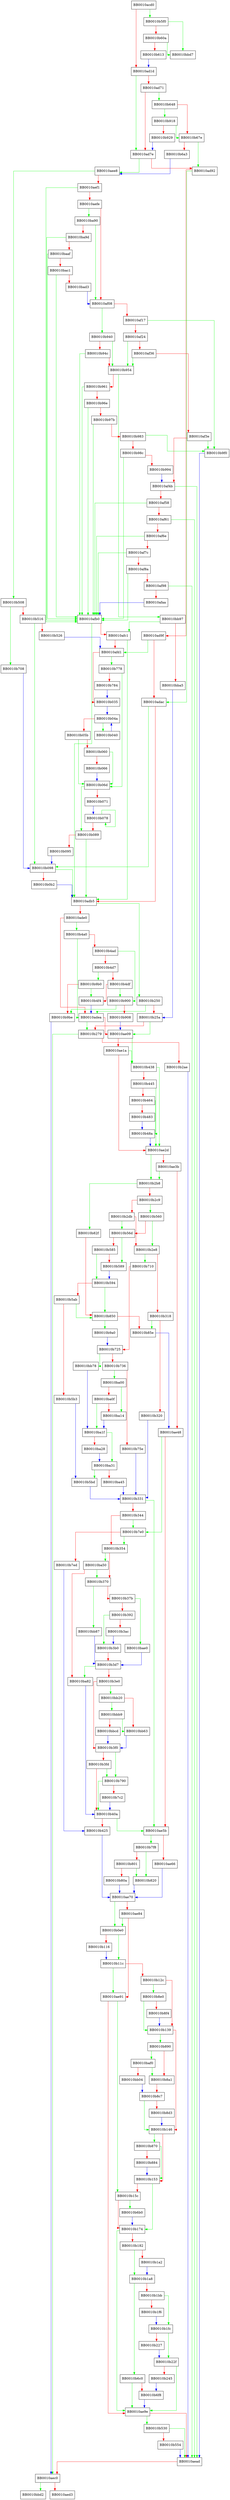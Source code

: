 digraph FUN_0010acd0 {
  node [shape="box"];
  graph [splines=ortho];
  BB0010acd0 -> BB0010b5f0 [color="green"];
  BB0010acd0 -> BB0010ad1d [color="red"];
  BB0010ad1d -> BB0010ad7e [color="green"];
  BB0010ad1d -> BB0010ad71 [color="red"];
  BB0010ad71 -> BB0010b648 [color="green"];
  BB0010ad71 -> BB0010ad7e [color="red"];
  BB0010ad7e -> BB0010aee8 [color="green"];
  BB0010ad7e -> BB0010ad92 [color="red"];
  BB0010ad92 -> BB0010adac [color="green"];
  BB0010ad92 -> BB0010ad9f [color="red"];
  BB0010ad9f -> BB0010afd1 [color="green"];
  BB0010ad9f -> BB0010adac [color="red"];
  BB0010adac -> BB0010b098 [color="green"];
  BB0010adac -> BB0010adb5 [color="red"];
  BB0010adb5 -> BB0010b250 [color="green"];
  BB0010adb5 -> BB0010ade0 [color="red"];
  BB0010ade0 -> BB0010b4a0 [color="green"];
  BB0010ade0 -> BB0010adea [color="red"];
  BB0010adea -> BB0010b279 [color="green"];
  BB0010adea -> BB0010ae09 [color="red"];
  BB0010ae09 -> BB0010b438 [color="green"];
  BB0010ae09 -> BB0010ae1a [color="red"];
  BB0010ae1a -> BB0010b438 [color="green"];
  BB0010ae1a -> BB0010ae2d [color="red"];
  BB0010ae2d -> BB0010b2b8 [color="green"];
  BB0010ae2d -> BB0010ae3b [color="red"];
  BB0010ae3b -> BB0010b2b8 [color="green"];
  BB0010ae3b -> BB0010ae48 [color="red"];
  BB0010ae48 -> BB0010b7e0 [color="green"];
  BB0010ae48 -> BB0010ae5b [color="red"];
  BB0010ae5b -> BB0010b7f8 [color="green"];
  BB0010ae5b -> BB0010ae66 [color="red"];
  BB0010ae66 -> BB0010ae70 [color="blue"];
  BB0010ae70 -> BB0010b0e0 [color="green"];
  BB0010ae70 -> BB0010ae84 [color="red"];
  BB0010ae84 -> BB0010b0e0 [color="green"];
  BB0010ae84 -> BB0010ae91 [color="red"];
  BB0010ae91 -> BB0010b15c [color="green"];
  BB0010ae91 -> BB0010ae9e [color="red"];
  BB0010ae9e -> BB0010b530 [color="green"];
  BB0010ae9e -> BB0010aead [color="red"];
  BB0010aead -> BB0010aec0 [color="red"];
  BB0010aec0 -> BB0010bbd2 [color="green"];
  BB0010aec0 -> BB0010aed3 [color="red"];
  BB0010aee8 -> BB0010b508 [color="green"];
  BB0010aee8 -> BB0010aef1 [color="red"];
  BB0010aef1 -> BB0010afb0 [color="green"];
  BB0010aef1 -> BB0010aefe [color="red"];
  BB0010aefe -> BB0010ba90 [color="green"];
  BB0010aefe -> BB0010af08 [color="red"];
  BB0010af08 -> BB0010b940 [color="green"];
  BB0010af08 -> BB0010af17 [color="red"];
  BB0010af17 -> BB0010b9f0 [color="green"];
  BB0010af17 -> BB0010af24 [color="red"];
  BB0010af24 -> BB0010b954 [color="green"];
  BB0010af24 -> BB0010af36 [color="red"];
  BB0010af36 -> BB0010b954 [color="green"];
  BB0010af36 -> BB0010af3e [color="red"];
  BB0010af3e -> BB0010b9f0 [color="green"];
  BB0010af3e -> BB0010af4b [color="red"];
  BB0010af4b -> BB0010aead [color="green"];
  BB0010af4b -> BB0010af58 [color="red"];
  BB0010af58 -> BB0010afb0 [color="green"];
  BB0010af58 -> BB0010af61 [color="red"];
  BB0010af61 -> BB0010aead [color="green"];
  BB0010af61 -> BB0010af6e [color="red"];
  BB0010af6e -> BB0010afb0 [color="green"];
  BB0010af6e -> BB0010af7c [color="red"];
  BB0010af7c -> BB0010afb0 [color="green"];
  BB0010af7c -> BB0010af8a [color="red"];
  BB0010af8a -> BB0010afb0 [color="green"];
  BB0010af8a -> BB0010af98 [color="red"];
  BB0010af98 -> BB0010aead [color="green"];
  BB0010af98 -> BB0010afaa [color="red"];
  BB0010afaa -> BB0010afb0 [color="blue"];
  BB0010afb0 -> BB0010adb5 [color="green"];
  BB0010afb0 -> BB0010afc1 [color="red"];
  BB0010afc1 -> BB0010adb5 [color="green"];
  BB0010afc1 -> BB0010afd1 [color="red"];
  BB0010afd1 -> BB0010b778 [color="green"];
  BB0010afd1 -> BB0010b035 [color="red"];
  BB0010b035 -> BB0010b04a [color="blue"];
  BB0010b040 -> BB0010b04a [color="blue"];
  BB0010b04a -> BB0010b040 [color="green"];
  BB0010b04a -> BB0010b05b [color="red"];
  BB0010b05b -> BB0010b06d [color="green"];
  BB0010b05b -> BB0010b060 [color="red"];
  BB0010b060 -> BB0010b06d [color="green"];
  BB0010b060 -> BB0010b066 [color="red"];
  BB0010b066 -> BB0010b06d [color="blue"];
  BB0010b06d -> BB0010b089 [color="green"];
  BB0010b06d -> BB0010b071 [color="red"];
  BB0010b071 -> BB0010b078 [color="blue"];
  BB0010b078 -> BB0010b078 [color="green"];
  BB0010b078 -> BB0010b089 [color="red"];
  BB0010b089 -> BB0010adb5 [color="green"];
  BB0010b089 -> BB0010b095 [color="red"];
  BB0010b095 -> BB0010b098 [color="blue"];
  BB0010b098 -> BB0010adb5 [color="green"];
  BB0010b098 -> BB0010b0b2 [color="red"];
  BB0010b0b2 -> BB0010adb5 [color="blue"];
  BB0010b0e0 -> BB0010b11c [color="green"];
  BB0010b0e0 -> BB0010b116 [color="red"];
  BB0010b116 -> BB0010b11c [color="blue"];
  BB0010b11c -> BB0010ae91 [color="green"];
  BB0010b11c -> BB0010b12c [color="red"];
  BB0010b12c -> BB0010b8e0 [color="green"];
  BB0010b12c -> BB0010b139 [color="red"];
  BB0010b139 -> BB0010b890 [color="green"];
  BB0010b139 -> BB0010b146 [color="red"];
  BB0010b146 -> BB0010b870 [color="green"];
  BB0010b146 -> BB0010b153 [color="red"];
  BB0010b153 -> BB0010b174 [color="green"];
  BB0010b153 -> BB0010b15c [color="red"];
  BB0010b15c -> BB0010b6b0 [color="green"];
  BB0010b15c -> BB0010b174 [color="red"];
  BB0010b174 -> BB0010ae9e [color="green"];
  BB0010b174 -> BB0010b182 [color="red"];
  BB0010b182 -> BB0010b1a8 [color="green"];
  BB0010b182 -> BB0010b1a2 [color="red"];
  BB0010b1a2 -> BB0010b1a8 [color="blue"];
  BB0010b1a8 -> BB0010b6c0 [color="green"];
  BB0010b1a8 -> BB0010b1bb [color="red"];
  BB0010b1bb -> BB0010b1fc [color="green"];
  BB0010b1bb -> BB0010b1f6 [color="red"];
  BB0010b1f6 -> BB0010b1fc [color="blue"];
  BB0010b1fc -> BB0010b22f [color="green"];
  BB0010b1fc -> BB0010b227 [color="red"];
  BB0010b227 -> BB0010b22f [color="blue"];
  BB0010b22f -> BB0010ae9e [color="green"];
  BB0010b22f -> BB0010b245 [color="red"];
  BB0010b245 -> BB0010b6f8 [color="blue"];
  BB0010b250 -> BB0010adea [color="green"];
  BB0010b250 -> BB0010b25a [color="red"];
  BB0010b25a -> BB0010ae09 [color="green"];
  BB0010b25a -> BB0010b279 [color="red"];
  BB0010b279 -> BB0010aec0 [color="green"];
  BB0010b279 -> BB0010b2ae [color="red"];
  BB0010b2ae -> BB0010aead [color="blue"];
  BB0010b2b8 -> BB0010b82f [color="green"];
  BB0010b2b8 -> BB0010b2c9 [color="red"];
  BB0010b2c9 -> BB0010b560 [color="green"];
  BB0010b2c9 -> BB0010b2db [color="red"];
  BB0010b2db -> BB0010b56d [color="green"];
  BB0010b2db -> BB0010b2e8 [color="red"];
  BB0010b2e8 -> BB0010b710 [color="green"];
  BB0010b2e8 -> BB0010b318 [color="red"];
  BB0010b318 -> BB0010b85e [color="green"];
  BB0010b318 -> BB0010b320 [color="red"];
  BB0010b320 -> BB0010b331 [color="blue"];
  BB0010b331 -> BB0010ae5b [color="green"];
  BB0010b331 -> BB0010b344 [color="red"];
  BB0010b344 -> BB0010b7e0 [color="green"];
  BB0010b344 -> BB0010b354 [color="red"];
  BB0010b354 -> BB0010ba50 [color="green"];
  BB0010b354 -> BB0010b370 [color="red"];
  BB0010b370 -> BB0010bb87 [color="green"];
  BB0010b370 -> BB0010b37b [color="red"];
  BB0010b37b -> BB0010bae0 [color="green"];
  BB0010b37b -> BB0010b392 [color="red"];
  BB0010b392 -> BB0010b3b0 [color="green"];
  BB0010b392 -> BB0010b3ac [color="red"];
  BB0010b3ac -> BB0010b3b0 [color="blue"];
  BB0010b3b0 -> BB0010b3d7 [color="red"];
  BB0010b3d7 -> BB0010ba82 [color="green"];
  BB0010b3d7 -> BB0010b3e0 [color="red"];
  BB0010b3e0 -> BB0010bb20 [color="green"];
  BB0010b3e0 -> BB0010b3f0 [color="red"];
  BB0010b3f0 -> BB0010b790 [color="green"];
  BB0010b3f0 -> BB0010b3fd [color="red"];
  BB0010b3fd -> BB0010b790 [color="green"];
  BB0010b3fd -> BB0010b40a [color="red"];
  BB0010b40a -> BB0010ae5b [color="green"];
  BB0010b40a -> BB0010b425 [color="red"];
  BB0010b425 -> BB0010ae70 [color="blue"];
  BB0010b438 -> BB0010ae2d [color="green"];
  BB0010b438 -> BB0010b445 [color="red"];
  BB0010b445 -> BB0010ae2d [color="green"];
  BB0010b445 -> BB0010b464 [color="red"];
  BB0010b464 -> BB0010b48a [color="green"];
  BB0010b464 -> BB0010b483 [color="red"];
  BB0010b483 -> BB0010b48a [color="blue"];
  BB0010b48a -> BB0010ae2d [color="blue"];
  BB0010b4a0 -> BB0010adea [color="green"];
  BB0010b4a0 -> BB0010b4ad [color="red"];
  BB0010b4ad -> BB0010b900 [color="green"];
  BB0010b4ad -> BB0010b4d7 [color="red"];
  BB0010b4d7 -> BB0010b9b0 [color="green"];
  BB0010b4d7 -> BB0010b4df [color="red"];
  BB0010b4df -> BB0010b900 [color="green"];
  BB0010b4df -> BB0010b4f4 [color="red"];
  BB0010b4f4 -> BB0010adea [color="blue"];
  BB0010b508 -> BB0010b708 [color="green"];
  BB0010b508 -> BB0010b516 [color="red"];
  BB0010b516 -> BB0010b098 [color="green"];
  BB0010b516 -> BB0010b526 [color="red"];
  BB0010b526 -> BB0010afd1 [color="blue"];
  BB0010b530 -> BB0010aead [color="green"];
  BB0010b530 -> BB0010b554 [color="red"];
  BB0010b554 -> BB0010aead [color="blue"];
  BB0010b560 -> BB0010b2e8 [color="green"];
  BB0010b560 -> BB0010b56d [color="red"];
  BB0010b56d -> BB0010b589 [color="green"];
  BB0010b56d -> BB0010b585 [color="red"];
  BB0010b585 -> BB0010b594 [color="green"];
  BB0010b585 -> BB0010b589 [color="red"];
  BB0010b589 -> BB0010b594 [color="blue"];
  BB0010b594 -> BB0010b850 [color="green"];
  BB0010b594 -> BB0010b5ab [color="red"];
  BB0010b5ab -> BB0010b850 [color="green"];
  BB0010b5ab -> BB0010b5b3 [color="red"];
  BB0010b5b3 -> BB0010b5bd [color="blue"];
  BB0010b5bd -> BB0010b331 [color="blue"];
  BB0010b5f0 -> BB0010bbd7 [color="green"];
  BB0010b5f0 -> BB0010b60a [color="red"];
  BB0010b60a -> BB0010bbd7 [color="green"];
  BB0010b60a -> BB0010b613 [color="red"];
  BB0010b613 -> BB0010ad1d [color="blue"];
  BB0010b648 -> BB0010b918 [color="green"];
  BB0010b648 -> BB0010b67e [color="red"];
  BB0010b67e -> BB0010ad92 [color="green"];
  BB0010b67e -> BB0010b6a3 [color="red"];
  BB0010b6a3 -> BB0010aee8 [color="blue"];
  BB0010b6b0 -> BB0010b174 [color="blue"];
  BB0010b6c0 -> BB0010ae9e [color="green"];
  BB0010b6c0 -> BB0010b6f8 [color="red"];
  BB0010b6f8 -> BB0010ae9e [color="blue"];
  BB0010b708 -> BB0010b098 [color="blue"];
  BB0010b710 -> BB0010b725 [color="red"];
  BB0010b725 -> BB0010bb78 [color="green"];
  BB0010b725 -> BB0010b736 [color="red"];
  BB0010b736 -> BB0010ba00 [color="green"];
  BB0010b736 -> BB0010b75e [color="red"];
  BB0010b75e -> BB0010b331 [color="blue"];
  BB0010b778 -> BB0010b06d [color="green"];
  BB0010b778 -> BB0010b784 [color="red"];
  BB0010b784 -> BB0010b035 [color="blue"];
  BB0010b790 -> BB0010b40a [color="green"];
  BB0010b790 -> BB0010b7c2 [color="red"];
  BB0010b7c2 -> BB0010b40a [color="blue"];
  BB0010b7e0 -> BB0010b354 [color="green"];
  BB0010b7e0 -> BB0010b7ed [color="red"];
  BB0010b7ed -> BB0010b425 [color="blue"];
  BB0010b7f8 -> BB0010b820 [color="green"];
  BB0010b7f8 -> BB0010b801 [color="red"];
  BB0010b801 -> BB0010b820 [color="green"];
  BB0010b801 -> BB0010b80a [color="red"];
  BB0010b80a -> BB0010ae70 [color="blue"];
  BB0010b820 -> BB0010ae70 [color="blue"];
  BB0010b82f -> BB0010b850 [color="red"];
  BB0010b850 -> BB0010b9a0 [color="green"];
  BB0010b850 -> BB0010b85e [color="red"];
  BB0010b85e -> BB0010ae48 [color="blue"];
  BB0010b870 -> BB0010b153 [color="green"];
  BB0010b870 -> BB0010b884 [color="red"];
  BB0010b884 -> BB0010b153 [color="blue"];
  BB0010b890 -> BB0010baf0 [color="green"];
  BB0010b890 -> BB0010b8a1 [color="red"];
  BB0010b8a1 -> BB0010b8c7 [color="red"];
  BB0010b8c7 -> BB0010b146 [color="green"];
  BB0010b8c7 -> BB0010b8d3 [color="red"];
  BB0010b8d3 -> BB0010b146 [color="blue"];
  BB0010b8e0 -> BB0010b139 [color="green"];
  BB0010b8e0 -> BB0010b8f4 [color="red"];
  BB0010b8f4 -> BB0010b139 [color="blue"];
  BB0010b900 -> BB0010b9be [color="green"];
  BB0010b900 -> BB0010b908 [color="red"];
  BB0010b908 -> BB0010ae09 [color="blue"];
  BB0010b918 -> BB0010b67e [color="green"];
  BB0010b918 -> BB0010b929 [color="red"];
  BB0010b929 -> BB0010ad7e [color="blue"];
  BB0010b940 -> BB0010b954 [color="green"];
  BB0010b940 -> BB0010b94c [color="red"];
  BB0010b94c -> BB0010afb0 [color="green"];
  BB0010b94c -> BB0010b954 [color="red"];
  BB0010b954 -> BB0010bb97 [color="green"];
  BB0010b954 -> BB0010b961 [color="red"];
  BB0010b961 -> BB0010afb0 [color="green"];
  BB0010b961 -> BB0010b96e [color="red"];
  BB0010b96e -> BB0010afb0 [color="green"];
  BB0010b96e -> BB0010b97b [color="red"];
  BB0010b97b -> BB0010afb0 [color="green"];
  BB0010b97b -> BB0010b983 [color="red"];
  BB0010b983 -> BB0010b9f0 [color="green"];
  BB0010b983 -> BB0010b98c [color="red"];
  BB0010b98c -> BB0010afb0 [color="green"];
  BB0010b98c -> BB0010b994 [color="red"];
  BB0010b994 -> BB0010af4b [color="blue"];
  BB0010b9a0 -> BB0010b725 [color="blue"];
  BB0010b9b0 -> BB0010b4f4 [color="green"];
  BB0010b9b0 -> BB0010b9be [color="red"];
  BB0010b9be -> BB0010aec0 [color="blue"];
  BB0010b9f0 -> BB0010aead [color="blue"];
  BB0010ba00 -> BB0010ba14 [color="green"];
  BB0010ba00 -> BB0010ba0f [color="red"];
  BB0010ba0f -> BB0010ba1f [color="green"];
  BB0010ba0f -> BB0010ba14 [color="red"];
  BB0010ba14 -> BB0010ba1f [color="blue"];
  BB0010ba1f -> BB0010ba31 [color="green"];
  BB0010ba1f -> BB0010ba28 [color="red"];
  BB0010ba28 -> BB0010ba31 [color="blue"];
  BB0010ba31 -> BB0010b5bd [color="green"];
  BB0010ba31 -> BB0010ba45 [color="red"];
  BB0010ba45 -> BB0010b331 [color="blue"];
  BB0010ba50 -> BB0010b370 [color="green"];
  BB0010ba50 -> BB0010ba82 [color="red"];
  BB0010ba82 -> BB0010b40a [color="blue"];
  BB0010ba90 -> BB0010af08 [color="green"];
  BB0010ba90 -> BB0010ba9d [color="red"];
  BB0010ba9d -> BB0010afb0 [color="green"];
  BB0010ba9d -> BB0010baaf [color="red"];
  BB0010baaf -> BB0010afb0 [color="green"];
  BB0010baaf -> BB0010bac1 [color="red"];
  BB0010bac1 -> BB0010afb0 [color="green"];
  BB0010bac1 -> BB0010bad3 [color="red"];
  BB0010bad3 -> BB0010af08 [color="blue"];
  BB0010bae0 -> BB0010b3d7 [color="blue"];
  BB0010baf0 -> BB0010b8a1 [color="green"];
  BB0010baf0 -> BB0010bb04 [color="red"];
  BB0010bb04 -> BB0010b8c7 [color="blue"];
  BB0010bb20 -> BB0010bbb9 [color="green"];
  BB0010bb20 -> BB0010bb63 [color="red"];
  BB0010bb63 -> BB0010b3f0 [color="blue"];
  BB0010bb78 -> BB0010ba1f [color="blue"];
  BB0010bb87 -> BB0010b3d7 [color="blue"];
  BB0010bb97 -> BB0010afc1 [color="green"];
  BB0010bb97 -> BB0010bba5 [color="red"];
  BB0010bba5 -> BB0010b25a [color="blue"];
  BB0010bbb9 -> BB0010bb63 [color="green"];
  BB0010bbb9 -> BB0010bbcd [color="red"];
  BB0010bbcd -> BB0010b3f0 [color="blue"];
}